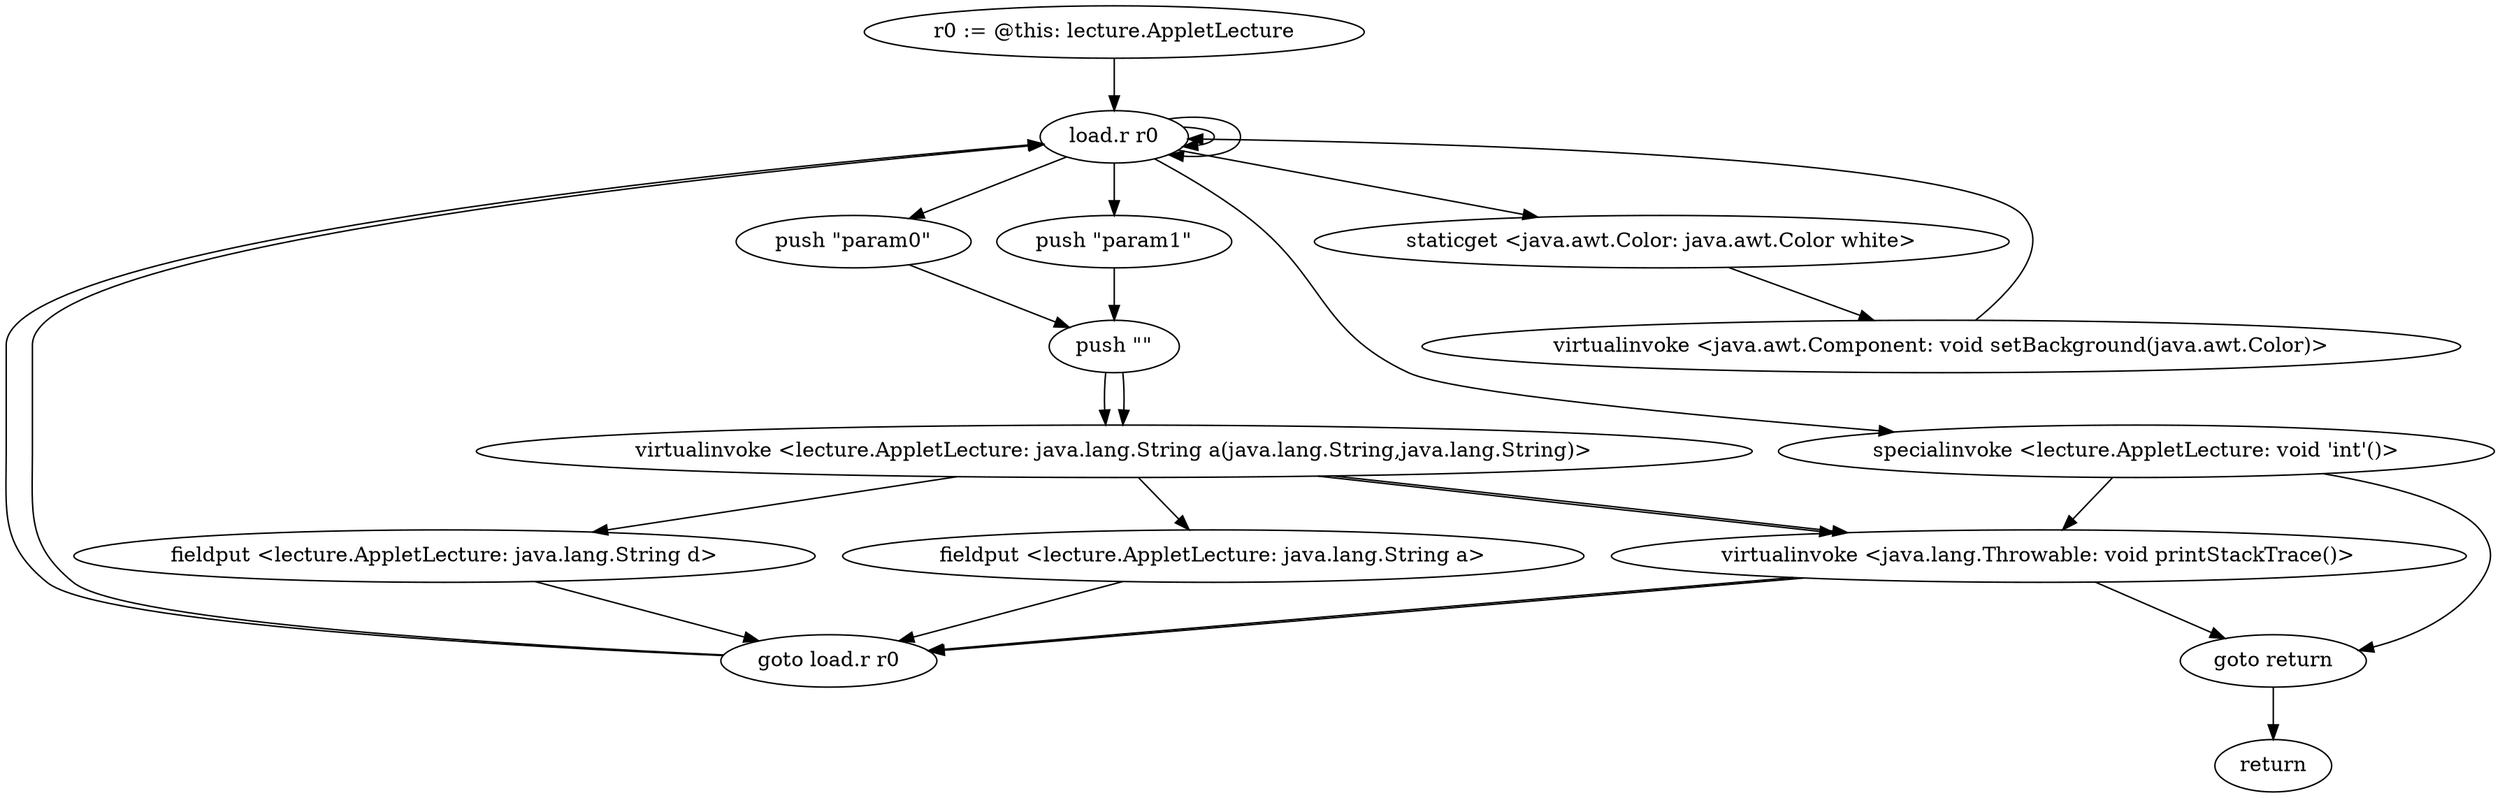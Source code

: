 digraph "" {
    "r0 := @this: lecture.AppletLecture"
    "load.r r0"
    "r0 := @this: lecture.AppletLecture"->"load.r r0";
    "load.r r0"->"load.r r0";
    "push \"param0\""
    "load.r r0"->"push \"param0\"";
    "push \"\""
    "push \"param0\""->"push \"\"";
    "virtualinvoke <lecture.AppletLecture: java.lang.String a(java.lang.String,java.lang.String)>"
    "push \"\""->"virtualinvoke <lecture.AppletLecture: java.lang.String a(java.lang.String,java.lang.String)>";
    "fieldput <lecture.AppletLecture: java.lang.String a>"
    "virtualinvoke <lecture.AppletLecture: java.lang.String a(java.lang.String,java.lang.String)>"->"fieldput <lecture.AppletLecture: java.lang.String a>";
    "goto load.r r0"
    "fieldput <lecture.AppletLecture: java.lang.String a>"->"goto load.r r0";
    "goto load.r r0"->"load.r r0";
    "load.r r0"->"load.r r0";
    "push \"param1\""
    "load.r r0"->"push \"param1\"";
    "push \"param1\""->"push \"\"";
    "push \"\""->"virtualinvoke <lecture.AppletLecture: java.lang.String a(java.lang.String,java.lang.String)>";
    "fieldput <lecture.AppletLecture: java.lang.String d>"
    "virtualinvoke <lecture.AppletLecture: java.lang.String a(java.lang.String,java.lang.String)>"->"fieldput <lecture.AppletLecture: java.lang.String d>";
    "fieldput <lecture.AppletLecture: java.lang.String d>"->"goto load.r r0";
    "goto load.r r0"->"load.r r0";
    "staticget <java.awt.Color: java.awt.Color white>"
    "load.r r0"->"staticget <java.awt.Color: java.awt.Color white>";
    "virtualinvoke <java.awt.Component: void setBackground(java.awt.Color)>"
    "staticget <java.awt.Color: java.awt.Color white>"->"virtualinvoke <java.awt.Component: void setBackground(java.awt.Color)>";
    "virtualinvoke <java.awt.Component: void setBackground(java.awt.Color)>"->"load.r r0";
    "specialinvoke <lecture.AppletLecture: void 'int'()>"
    "load.r r0"->"specialinvoke <lecture.AppletLecture: void 'int'()>";
    "goto return"
    "specialinvoke <lecture.AppletLecture: void 'int'()>"->"goto return";
    "return"
    "goto return"->"return";
    "virtualinvoke <java.lang.Throwable: void printStackTrace()>"
    "specialinvoke <lecture.AppletLecture: void 'int'()>"->"virtualinvoke <java.lang.Throwable: void printStackTrace()>";
    "virtualinvoke <java.lang.Throwable: void printStackTrace()>"->"goto return";
    "virtualinvoke <lecture.AppletLecture: java.lang.String a(java.lang.String,java.lang.String)>"->"virtualinvoke <java.lang.Throwable: void printStackTrace()>";
    "virtualinvoke <java.lang.Throwable: void printStackTrace()>"->"goto load.r r0";
    "virtualinvoke <lecture.AppletLecture: java.lang.String a(java.lang.String,java.lang.String)>"->"virtualinvoke <java.lang.Throwable: void printStackTrace()>";
    "virtualinvoke <java.lang.Throwable: void printStackTrace()>"->"goto load.r r0";
}

